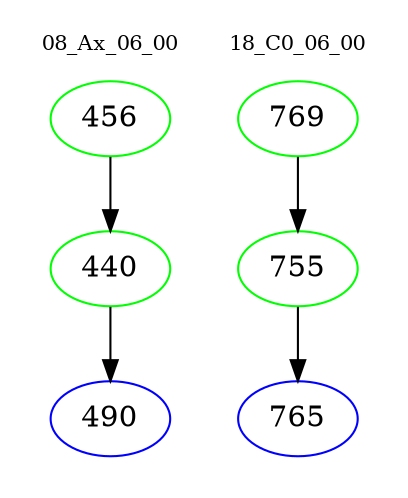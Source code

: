 digraph{
subgraph cluster_0 {
color = white
label = "08_Ax_06_00";
fontsize=10;
T0_456 [label="456", color="green"]
T0_456 -> T0_440 [color="black"]
T0_440 [label="440", color="green"]
T0_440 -> T0_490 [color="black"]
T0_490 [label="490", color="blue"]
}
subgraph cluster_1 {
color = white
label = "18_C0_06_00";
fontsize=10;
T1_769 [label="769", color="green"]
T1_769 -> T1_755 [color="black"]
T1_755 [label="755", color="green"]
T1_755 -> T1_765 [color="black"]
T1_765 [label="765", color="blue"]
}
}
